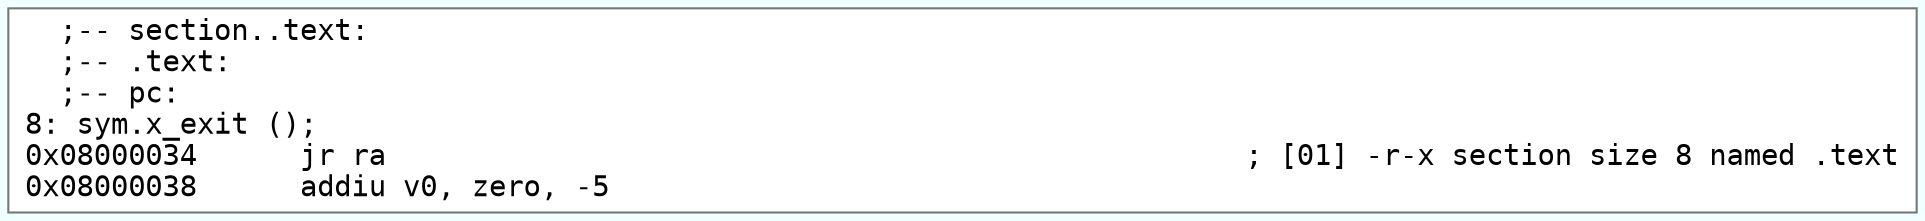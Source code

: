 digraph code {
	graph [bgcolor=azure fontsize=8 fontname="Courier" splines="ortho"];
	node [fillcolor=gray style=filled shape=box];
	edge [arrowhead="normal"];
	"0x08000034" [URL="sym.x_exit/0x08000034", fillcolor="white",color="#767676", fontname="Courier",label="  ;-- section..text:\l  ;-- .text:\l  ;-- pc:\l8: sym.x_exit ();\l0x08000034      jr ra                                                  ; [01] -r-x section size 8 named .text\l0x08000038      addiu v0, zero, -5\l"]
}
